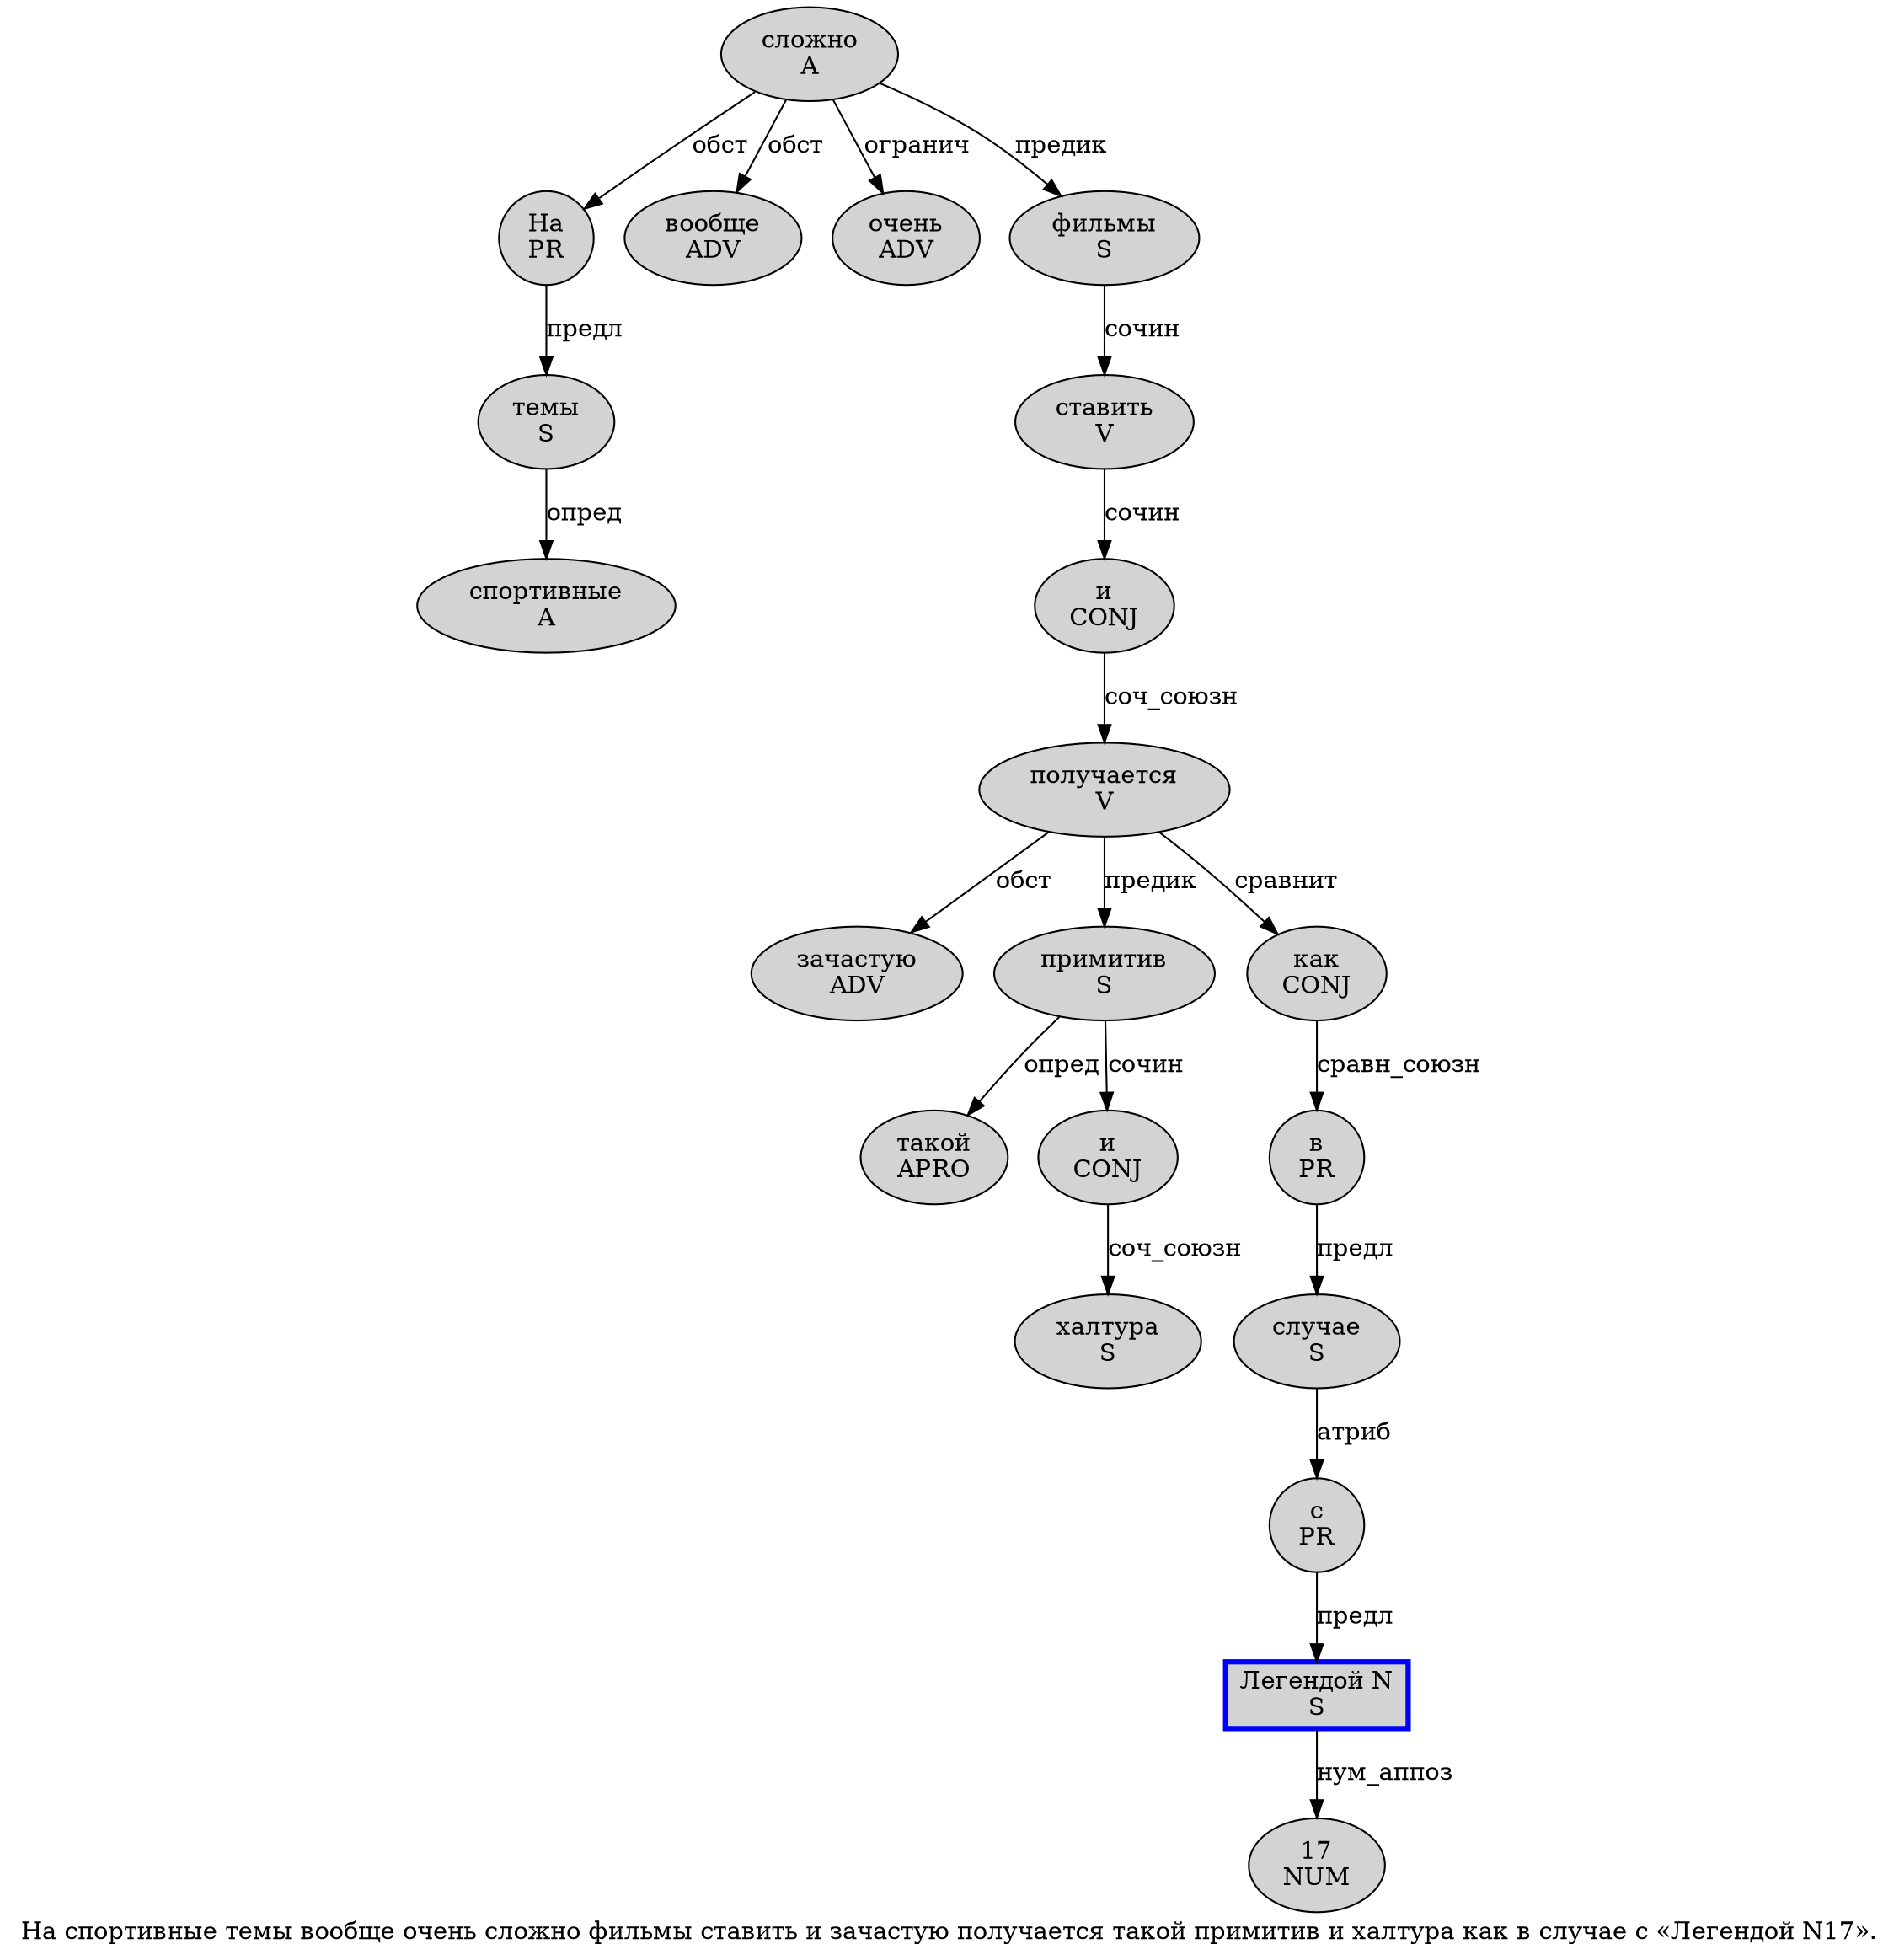 digraph SENTENCE_3543 {
	graph [label="На спортивные темы вообще очень сложно фильмы ставить и зачастую получается такой примитив и халтура как в случае с «Легендой N17»."]
	node [style=filled]
		0 [label="На
PR" color="" fillcolor=lightgray penwidth=1 shape=ellipse]
		1 [label="спортивные
A" color="" fillcolor=lightgray penwidth=1 shape=ellipse]
		2 [label="темы
S" color="" fillcolor=lightgray penwidth=1 shape=ellipse]
		3 [label="вообще
ADV" color="" fillcolor=lightgray penwidth=1 shape=ellipse]
		4 [label="очень
ADV" color="" fillcolor=lightgray penwidth=1 shape=ellipse]
		5 [label="сложно
A" color="" fillcolor=lightgray penwidth=1 shape=ellipse]
		6 [label="фильмы
S" color="" fillcolor=lightgray penwidth=1 shape=ellipse]
		7 [label="ставить
V" color="" fillcolor=lightgray penwidth=1 shape=ellipse]
		8 [label="и
CONJ" color="" fillcolor=lightgray penwidth=1 shape=ellipse]
		9 [label="зачастую
ADV" color="" fillcolor=lightgray penwidth=1 shape=ellipse]
		10 [label="получается
V" color="" fillcolor=lightgray penwidth=1 shape=ellipse]
		11 [label="такой
APRO" color="" fillcolor=lightgray penwidth=1 shape=ellipse]
		12 [label="примитив
S" color="" fillcolor=lightgray penwidth=1 shape=ellipse]
		13 [label="и
CONJ" color="" fillcolor=lightgray penwidth=1 shape=ellipse]
		14 [label="халтура
S" color="" fillcolor=lightgray penwidth=1 shape=ellipse]
		15 [label="как
CONJ" color="" fillcolor=lightgray penwidth=1 shape=ellipse]
		16 [label="в
PR" color="" fillcolor=lightgray penwidth=1 shape=ellipse]
		17 [label="случае
S" color="" fillcolor=lightgray penwidth=1 shape=ellipse]
		18 [label="с
PR" color="" fillcolor=lightgray penwidth=1 shape=ellipse]
		20 [label="Легендой N
S" color=blue fillcolor=lightgray penwidth=3 shape=box]
		21 [label="17
NUM" color="" fillcolor=lightgray penwidth=1 shape=ellipse]
			5 -> 0 [label="обст"]
			5 -> 3 [label="обст"]
			5 -> 4 [label="огранич"]
			5 -> 6 [label="предик"]
			7 -> 8 [label="сочин"]
			8 -> 10 [label="соч_союзн"]
			20 -> 21 [label="нум_аппоз"]
			0 -> 2 [label="предл"]
			15 -> 16 [label="сравн_союзн"]
			18 -> 20 [label="предл"]
			17 -> 18 [label="атриб"]
			10 -> 9 [label="обст"]
			10 -> 12 [label="предик"]
			10 -> 15 [label="сравнит"]
			6 -> 7 [label="сочин"]
			13 -> 14 [label="соч_союзн"]
			2 -> 1 [label="опред"]
			16 -> 17 [label="предл"]
			12 -> 11 [label="опред"]
			12 -> 13 [label="сочин"]
}